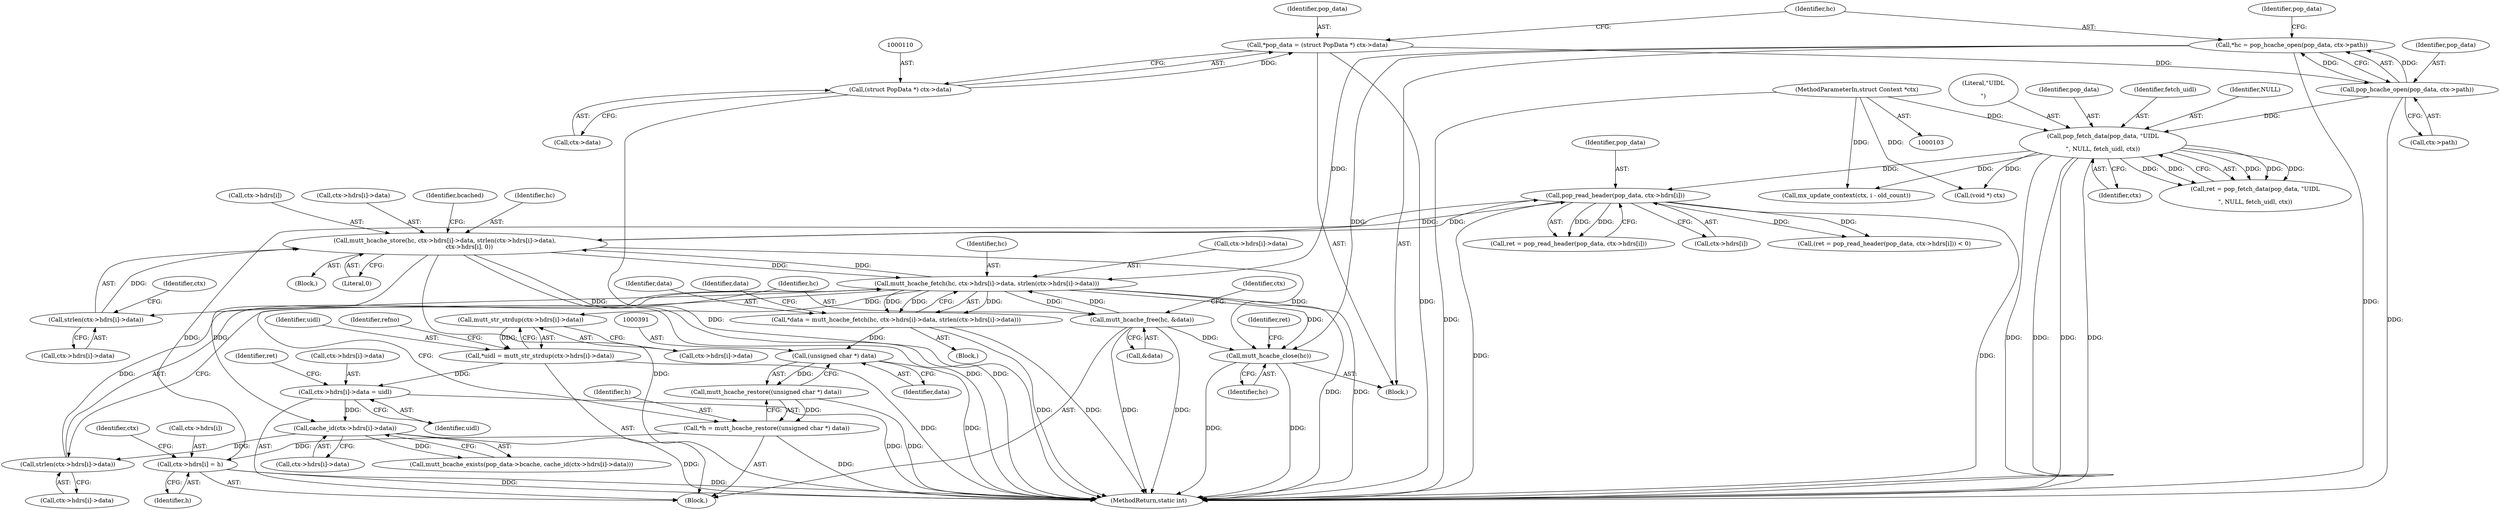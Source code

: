 digraph "0_neomutt_9bfab35522301794483f8f9ed60820bdec9be59e_1@API" {
"1000570" [label="(Call,mutt_hcache_close(hc))"];
"1000116" [label="(Call,*hc = pop_hcache_open(pop_data, ctx->path))"];
"1000118" [label="(Call,pop_hcache_open(pop_data, ctx->path))"];
"1000107" [label="(Call,*pop_data = (struct PopData *) ctx->data)"];
"1000109" [label="(Call,(struct PopData *) ctx->data)"];
"1000460" [label="(Call,mutt_hcache_store(hc, ctx->hdrs[i]->data, strlen(ctx->hdrs[i]->data),\n                          ctx->hdrs[i], 0))"];
"1000335" [label="(Call,mutt_hcache_fetch(hc, ctx->hdrs[i]->data, strlen(ctx->hdrs[i]->data)))"];
"1000393" [label="(Call,mutt_hcache_free(hc, &data))"];
"1000344" [label="(Call,strlen(ctx->hdrs[i]->data))"];
"1000491" [label="(Call,cache_id(ctx->hdrs[i]->data))"];
"1000429" [label="(Call,ctx->hdrs[i]->data = uidl)"];
"1000356" [label="(Call,*uidl = mutt_str_strdup(ctx->hdrs[i]->data))"];
"1000358" [label="(Call,mutt_str_strdup(ctx->hdrs[i]->data))"];
"1000469" [label="(Call,strlen(ctx->hdrs[i]->data))"];
"1000449" [label="(Call,pop_read_header(pop_data, ctx->hdrs[i]))"];
"1000164" [label="(Call,pop_fetch_data(pop_data, \"UIDL\r\n\", NULL, fetch_uidl, ctx))"];
"1000104" [label="(MethodParameterIn,struct Context *ctx)"];
"1000404" [label="(Call,ctx->hdrs[i] = h)"];
"1000387" [label="(Call,*h = mutt_hcache_restore((unsigned char *) data))"];
"1000389" [label="(Call,mutt_hcache_restore((unsigned char *) data))"];
"1000390" [label="(Call,(unsigned char *) data)"];
"1000333" [label="(Call,*data = mutt_hcache_fetch(hc, ctx->hdrs[i]->data, strlen(ctx->hdrs[i]->data)))"];
"1000613" [label="(MethodReturn,static int)"];
"1000166" [label="(Literal,\"UIDL\r\n\")"];
"1000119" [label="(Identifier,pop_data)"];
"1000354" [label="(Block,)"];
"1000401" [label="(Identifier,ctx)"];
"1000430" [label="(Call,ctx->hdrs[i]->data)"];
"1000459" [label="(Block,)"];
"1000491" [label="(Call,cache_id(ctx->hdrs[i]->data))"];
"1000470" [label="(Call,ctx->hdrs[i]->data)"];
"1000104" [label="(MethodParameterIn,struct Context *ctx)"];
"1000492" [label="(Call,ctx->hdrs[i]->data)"];
"1000357" [label="(Identifier,uidl)"];
"1000116" [label="(Call,*hc = pop_hcache_open(pop_data, ctx->path))"];
"1000461" [label="(Identifier,hc)"];
"1000111" [label="(Call,ctx->data)"];
"1000393" [label="(Call,mutt_hcache_free(hc, &data))"];
"1000392" [label="(Identifier,data)"];
"1000482" [label="(Literal,0)"];
"1000162" [label="(Call,ret = pop_fetch_data(pop_data, \"UIDL\r\n\", NULL, fetch_uidl, ctx))"];
"1000415" [label="(Identifier,ctx)"];
"1000108" [label="(Identifier,pop_data)"];
"1000395" [label="(Call,&data)"];
"1000169" [label="(Identifier,ctx)"];
"1000394" [label="(Identifier,hc)"];
"1000387" [label="(Call,*h = mutt_hcache_restore((unsigned char *) data))"];
"1000447" [label="(Call,ret = pop_read_header(pop_data, ctx->hdrs[i]))"];
"1000565" [label="(Call,mx_update_context(ctx, i - old_count))"];
"1000109" [label="(Call,(struct PopData *) ctx->data)"];
"1000107" [label="(Call,*pop_data = (struct PopData *) ctx->data)"];
"1000334" [label="(Identifier,data)"];
"1000437" [label="(Identifier,uidl)"];
"1000450" [label="(Identifier,pop_data)"];
"1000165" [label="(Identifier,pop_data)"];
"1000168" [label="(Identifier,fetch_uidl)"];
"1000574" [label="(Identifier,ret)"];
"1000358" [label="(Call,mutt_str_strdup(ctx->hdrs[i]->data))"];
"1000605" [label="(Call,(void *) ctx)"];
"1000167" [label="(Identifier,NULL)"];
"1000345" [label="(Call,ctx->hdrs[i]->data)"];
"1000439" [label="(Identifier,ret)"];
"1000333" [label="(Call,*data = mutt_hcache_fetch(hc, ctx->hdrs[i]->data, strlen(ctx->hdrs[i]->data)))"];
"1000390" [label="(Call,(unsigned char *) data)"];
"1000571" [label="(Identifier,hc)"];
"1000410" [label="(Identifier,h)"];
"1000451" [label="(Call,ctx->hdrs[i])"];
"1000477" [label="(Call,ctx->hdrs[i])"];
"1000389" [label="(Call,mutt_hcache_restore((unsigned char *) data))"];
"1000164" [label="(Call,pop_fetch_data(pop_data, \"UIDL\r\n\", NULL, fetch_uidl, ctx))"];
"1000429" [label="(Call,ctx->hdrs[i]->data = uidl)"];
"1000388" [label="(Identifier,h)"];
"1000404" [label="(Call,ctx->hdrs[i] = h)"];
"1000469" [label="(Call,strlen(ctx->hdrs[i]->data))"];
"1000359" [label="(Call,ctx->hdrs[i]->data)"];
"1000344" [label="(Call,strlen(ctx->hdrs[i]->data))"];
"1000462" [label="(Call,ctx->hdrs[i]->data)"];
"1000487" [label="(Call,mutt_bcache_exists(pop_data->bcache, cache_id(ctx->hdrs[i]->data)))"];
"1000485" [label="(Identifier,bcached)"];
"1000335" [label="(Call,mutt_hcache_fetch(hc, ctx->hdrs[i]->data, strlen(ctx->hdrs[i]->data)))"];
"1000337" [label="(Call,ctx->hdrs[i]->data)"];
"1000126" [label="(Identifier,pop_data)"];
"1000105" [label="(Block,)"];
"1000316" [label="(Block,)"];
"1000356" [label="(Call,*uidl = mutt_str_strdup(ctx->hdrs[i]->data))"];
"1000479" [label="(Identifier,ctx)"];
"1000120" [label="(Call,ctx->path)"];
"1000336" [label="(Identifier,hc)"];
"1000446" [label="(Call,(ret = pop_read_header(pop_data, ctx->hdrs[i])) < 0)"];
"1000353" [label="(Identifier,data)"];
"1000118" [label="(Call,pop_hcache_open(pop_data, ctx->path))"];
"1000449" [label="(Call,pop_read_header(pop_data, ctx->hdrs[i]))"];
"1000460" [label="(Call,mutt_hcache_store(hc, ctx->hdrs[i]->data, strlen(ctx->hdrs[i]->data),\n                          ctx->hdrs[i], 0))"];
"1000368" [label="(Identifier,refno)"];
"1000570" [label="(Call,mutt_hcache_close(hc))"];
"1000117" [label="(Identifier,hc)"];
"1000405" [label="(Call,ctx->hdrs[i])"];
"1000570" -> "1000105"  [label="AST: "];
"1000570" -> "1000571"  [label="CFG: "];
"1000571" -> "1000570"  [label="AST: "];
"1000574" -> "1000570"  [label="CFG: "];
"1000570" -> "1000613"  [label="DDG: "];
"1000570" -> "1000613"  [label="DDG: "];
"1000116" -> "1000570"  [label="DDG: "];
"1000460" -> "1000570"  [label="DDG: "];
"1000393" -> "1000570"  [label="DDG: "];
"1000335" -> "1000570"  [label="DDG: "];
"1000116" -> "1000105"  [label="AST: "];
"1000116" -> "1000118"  [label="CFG: "];
"1000117" -> "1000116"  [label="AST: "];
"1000118" -> "1000116"  [label="AST: "];
"1000126" -> "1000116"  [label="CFG: "];
"1000116" -> "1000613"  [label="DDG: "];
"1000118" -> "1000116"  [label="DDG: "];
"1000118" -> "1000116"  [label="DDG: "];
"1000116" -> "1000335"  [label="DDG: "];
"1000118" -> "1000120"  [label="CFG: "];
"1000119" -> "1000118"  [label="AST: "];
"1000120" -> "1000118"  [label="AST: "];
"1000118" -> "1000613"  [label="DDG: "];
"1000107" -> "1000118"  [label="DDG: "];
"1000118" -> "1000164"  [label="DDG: "];
"1000107" -> "1000105"  [label="AST: "];
"1000107" -> "1000109"  [label="CFG: "];
"1000108" -> "1000107"  [label="AST: "];
"1000109" -> "1000107"  [label="AST: "];
"1000117" -> "1000107"  [label="CFG: "];
"1000107" -> "1000613"  [label="DDG: "];
"1000109" -> "1000107"  [label="DDG: "];
"1000109" -> "1000111"  [label="CFG: "];
"1000110" -> "1000109"  [label="AST: "];
"1000111" -> "1000109"  [label="AST: "];
"1000109" -> "1000613"  [label="DDG: "];
"1000460" -> "1000459"  [label="AST: "];
"1000460" -> "1000482"  [label="CFG: "];
"1000461" -> "1000460"  [label="AST: "];
"1000462" -> "1000460"  [label="AST: "];
"1000469" -> "1000460"  [label="AST: "];
"1000477" -> "1000460"  [label="AST: "];
"1000482" -> "1000460"  [label="AST: "];
"1000485" -> "1000460"  [label="CFG: "];
"1000460" -> "1000613"  [label="DDG: "];
"1000460" -> "1000613"  [label="DDG: "];
"1000460" -> "1000613"  [label="DDG: "];
"1000460" -> "1000335"  [label="DDG: "];
"1000460" -> "1000449"  [label="DDG: "];
"1000335" -> "1000460"  [label="DDG: "];
"1000469" -> "1000460"  [label="DDG: "];
"1000449" -> "1000460"  [label="DDG: "];
"1000460" -> "1000491"  [label="DDG: "];
"1000335" -> "1000333"  [label="AST: "];
"1000335" -> "1000344"  [label="CFG: "];
"1000336" -> "1000335"  [label="AST: "];
"1000337" -> "1000335"  [label="AST: "];
"1000344" -> "1000335"  [label="AST: "];
"1000333" -> "1000335"  [label="CFG: "];
"1000335" -> "1000613"  [label="DDG: "];
"1000335" -> "1000613"  [label="DDG: "];
"1000335" -> "1000333"  [label="DDG: "];
"1000335" -> "1000333"  [label="DDG: "];
"1000335" -> "1000333"  [label="DDG: "];
"1000393" -> "1000335"  [label="DDG: "];
"1000344" -> "1000335"  [label="DDG: "];
"1000335" -> "1000358"  [label="DDG: "];
"1000335" -> "1000393"  [label="DDG: "];
"1000335" -> "1000469"  [label="DDG: "];
"1000393" -> "1000354"  [label="AST: "];
"1000393" -> "1000395"  [label="CFG: "];
"1000394" -> "1000393"  [label="AST: "];
"1000395" -> "1000393"  [label="AST: "];
"1000401" -> "1000393"  [label="CFG: "];
"1000393" -> "1000613"  [label="DDG: "];
"1000393" -> "1000613"  [label="DDG: "];
"1000344" -> "1000345"  [label="CFG: "];
"1000345" -> "1000344"  [label="AST: "];
"1000491" -> "1000344"  [label="DDG: "];
"1000491" -> "1000487"  [label="AST: "];
"1000491" -> "1000492"  [label="CFG: "];
"1000492" -> "1000491"  [label="AST: "];
"1000487" -> "1000491"  [label="CFG: "];
"1000491" -> "1000613"  [label="DDG: "];
"1000491" -> "1000487"  [label="DDG: "];
"1000429" -> "1000491"  [label="DDG: "];
"1000429" -> "1000354"  [label="AST: "];
"1000429" -> "1000437"  [label="CFG: "];
"1000430" -> "1000429"  [label="AST: "];
"1000437" -> "1000429"  [label="AST: "];
"1000439" -> "1000429"  [label="CFG: "];
"1000429" -> "1000613"  [label="DDG: "];
"1000356" -> "1000429"  [label="DDG: "];
"1000356" -> "1000354"  [label="AST: "];
"1000356" -> "1000358"  [label="CFG: "];
"1000357" -> "1000356"  [label="AST: "];
"1000358" -> "1000356"  [label="AST: "];
"1000368" -> "1000356"  [label="CFG: "];
"1000356" -> "1000613"  [label="DDG: "];
"1000358" -> "1000356"  [label="DDG: "];
"1000358" -> "1000359"  [label="CFG: "];
"1000359" -> "1000358"  [label="AST: "];
"1000469" -> "1000470"  [label="CFG: "];
"1000470" -> "1000469"  [label="AST: "];
"1000479" -> "1000469"  [label="CFG: "];
"1000449" -> "1000447"  [label="AST: "];
"1000449" -> "1000451"  [label="CFG: "];
"1000450" -> "1000449"  [label="AST: "];
"1000451" -> "1000449"  [label="AST: "];
"1000447" -> "1000449"  [label="CFG: "];
"1000449" -> "1000613"  [label="DDG: "];
"1000449" -> "1000613"  [label="DDG: "];
"1000449" -> "1000446"  [label="DDG: "];
"1000449" -> "1000446"  [label="DDG: "];
"1000449" -> "1000447"  [label="DDG: "];
"1000449" -> "1000447"  [label="DDG: "];
"1000164" -> "1000449"  [label="DDG: "];
"1000404" -> "1000449"  [label="DDG: "];
"1000164" -> "1000162"  [label="AST: "];
"1000164" -> "1000169"  [label="CFG: "];
"1000165" -> "1000164"  [label="AST: "];
"1000166" -> "1000164"  [label="AST: "];
"1000167" -> "1000164"  [label="AST: "];
"1000168" -> "1000164"  [label="AST: "];
"1000169" -> "1000164"  [label="AST: "];
"1000162" -> "1000164"  [label="CFG: "];
"1000164" -> "1000613"  [label="DDG: "];
"1000164" -> "1000613"  [label="DDG: "];
"1000164" -> "1000613"  [label="DDG: "];
"1000164" -> "1000613"  [label="DDG: "];
"1000164" -> "1000162"  [label="DDG: "];
"1000164" -> "1000162"  [label="DDG: "];
"1000164" -> "1000162"  [label="DDG: "];
"1000164" -> "1000162"  [label="DDG: "];
"1000164" -> "1000162"  [label="DDG: "];
"1000104" -> "1000164"  [label="DDG: "];
"1000164" -> "1000565"  [label="DDG: "];
"1000164" -> "1000605"  [label="DDG: "];
"1000104" -> "1000103"  [label="AST: "];
"1000104" -> "1000613"  [label="DDG: "];
"1000104" -> "1000565"  [label="DDG: "];
"1000104" -> "1000605"  [label="DDG: "];
"1000404" -> "1000354"  [label="AST: "];
"1000404" -> "1000410"  [label="CFG: "];
"1000405" -> "1000404"  [label="AST: "];
"1000410" -> "1000404"  [label="AST: "];
"1000415" -> "1000404"  [label="CFG: "];
"1000404" -> "1000613"  [label="DDG: "];
"1000404" -> "1000613"  [label="DDG: "];
"1000387" -> "1000404"  [label="DDG: "];
"1000387" -> "1000354"  [label="AST: "];
"1000387" -> "1000389"  [label="CFG: "];
"1000388" -> "1000387"  [label="AST: "];
"1000389" -> "1000387"  [label="AST: "];
"1000394" -> "1000387"  [label="CFG: "];
"1000387" -> "1000613"  [label="DDG: "];
"1000389" -> "1000387"  [label="DDG: "];
"1000389" -> "1000390"  [label="CFG: "];
"1000390" -> "1000389"  [label="AST: "];
"1000389" -> "1000613"  [label="DDG: "];
"1000390" -> "1000389"  [label="DDG: "];
"1000390" -> "1000392"  [label="CFG: "];
"1000391" -> "1000390"  [label="AST: "];
"1000392" -> "1000390"  [label="AST: "];
"1000390" -> "1000613"  [label="DDG: "];
"1000333" -> "1000390"  [label="DDG: "];
"1000333" -> "1000316"  [label="AST: "];
"1000334" -> "1000333"  [label="AST: "];
"1000353" -> "1000333"  [label="CFG: "];
"1000333" -> "1000613"  [label="DDG: "];
"1000333" -> "1000613"  [label="DDG: "];
}
